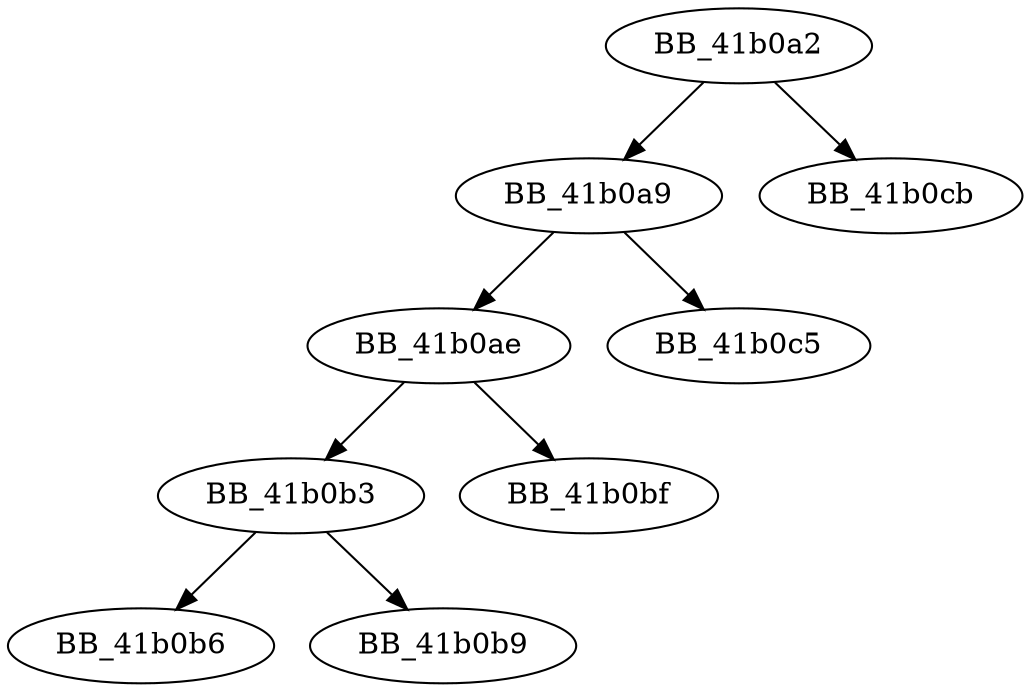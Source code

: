 DiGraph _CPtoLCID{
BB_41b0a2->BB_41b0a9
BB_41b0a2->BB_41b0cb
BB_41b0a9->BB_41b0ae
BB_41b0a9->BB_41b0c5
BB_41b0ae->BB_41b0b3
BB_41b0ae->BB_41b0bf
BB_41b0b3->BB_41b0b6
BB_41b0b3->BB_41b0b9
}
